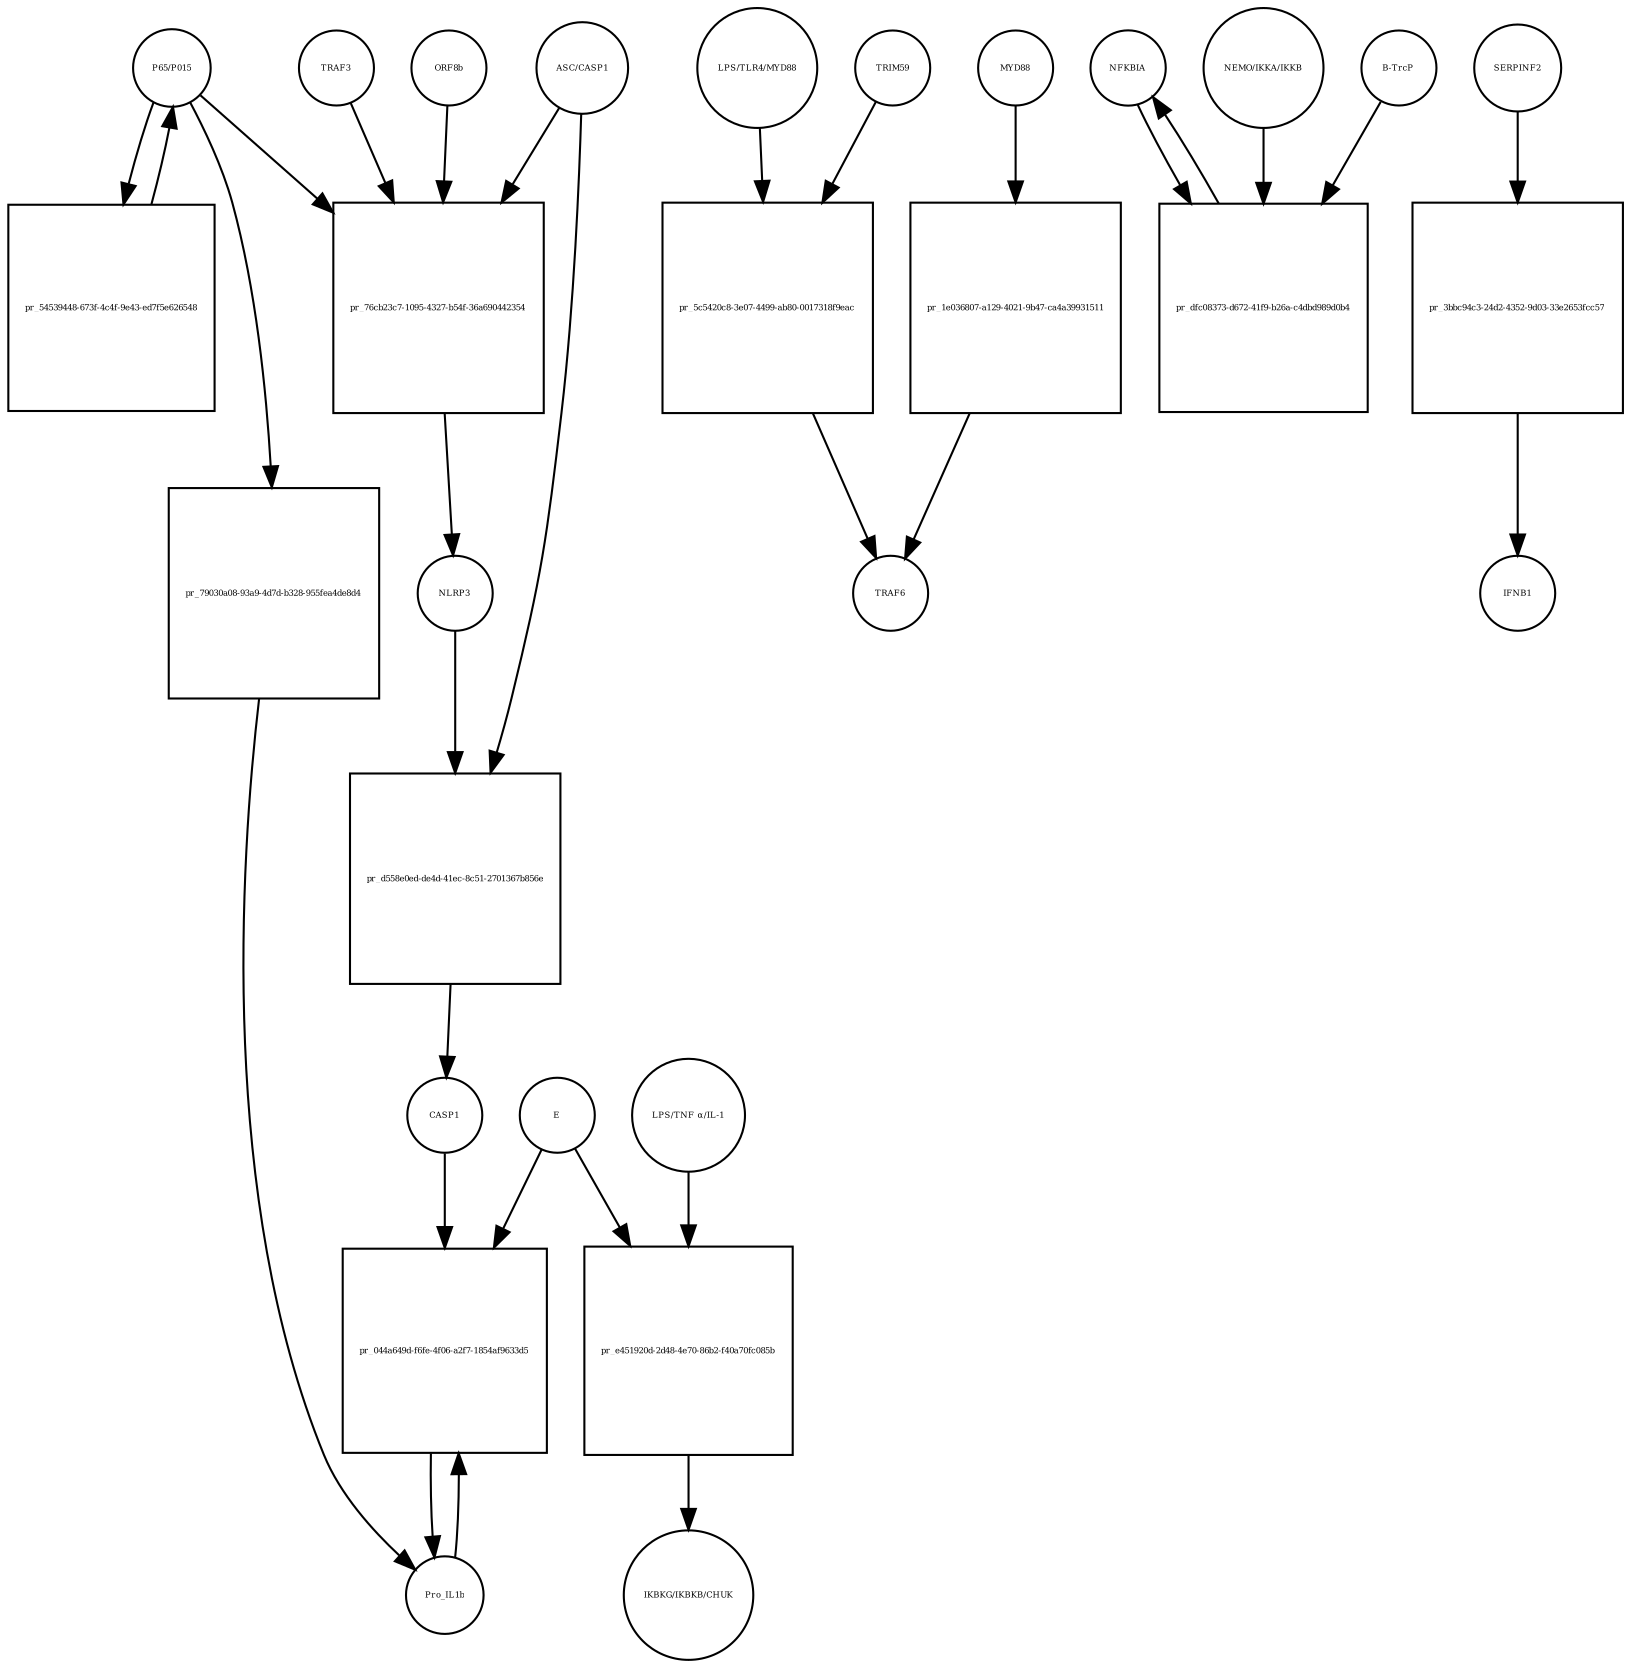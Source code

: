 strict digraph  {
TRAF3 [annotation=urn_miriam_hgnc_12033, bipartite=0, cls=macromolecule, fontsize=4, label=TRAF3, shape=circle];
"pr_76cb23c7-1095-4327-b54f-36a690442354" [annotation="", bipartite=1, cls=process, fontsize=4, label="pr_76cb23c7-1095-4327-b54f-36a690442354", shape=square];
NLRP3 [annotation=urn_miriam_hgnc_16400, bipartite=0, cls=macromolecule, fontsize=4, label=NLRP3, shape=circle];
"ASC/CASP1" [annotation="", bipartite=0, cls=complex, fontsize=4, label="ASC/CASP1", shape=circle];
"P65/P015" [annotation="urn_miriam_hgnc_9955|urn_miriam_hgnc_7794", bipartite=0, cls=complex, fontsize=4, label="P65/P015", shape=circle];
ORF8b [annotation=urn_miriam_uniprot_Q6S8E2, bipartite=0, cls=macromolecule, fontsize=4, label=ORF8b, shape=circle];
"pr_d558e0ed-de4d-41ec-8c51-2701367b856e" [annotation="", bipartite=1, cls=process, fontsize=4, label="pr_d558e0ed-de4d-41ec-8c51-2701367b856e", shape=square];
CASP1 [annotation=urn_miriam_hgnc_1499, bipartite=0, cls=macromolecule, fontsize=4, label=CASP1, shape=circle];
"pr_54539448-673f-4c4f-9e43-ed7f5e626548" [annotation="", bipartite=1, cls=process, fontsize=4, label="pr_54539448-673f-4c4f-9e43-ed7f5e626548", shape=square];
"LPS/TLR4/MYD88" [annotation="urn_miriam_hgnc_6121|urn_miriam_hgnc_11850|urn_miriam_hgnc_7562", bipartite=0, cls=complex, fontsize=4, label="LPS/TLR4/MYD88", shape=circle];
"pr_5c5420c8-3e07-4499-ab80-0017318f9eac" [annotation="", bipartite=1, cls=process, fontsize=4, label="pr_5c5420c8-3e07-4499-ab80-0017318f9eac", shape=square];
TRAF6 [annotation=urn_miriam_hgnc_12036, bipartite=0, cls=macromolecule, fontsize=4, label=TRAF6, shape=circle];
TRIM59 [annotation=urn_miriam_pubmed_22588174, bipartite=0, cls=macromolecule, fontsize=4, label=TRIM59, shape=circle];
MYD88 [annotation=urn_miriam_hgnc_7562, bipartite=0, cls=macromolecule, fontsize=4, label=MYD88, shape=circle];
"pr_1e036807-a129-4021-9b47-ca4a39931511" [annotation="", bipartite=1, cls=process, fontsize=4, label="pr_1e036807-a129-4021-9b47-ca4a39931511", shape=square];
NFKBIA [annotation=urn_miriam_hgnc_7797, bipartite=0, cls=macromolecule, fontsize=4, label=NFKBIA, shape=circle];
"pr_dfc08373-d672-41f9-b26a-c4dbd989d0b4" [annotation="", bipartite=1, cls=process, fontsize=4, label="pr_dfc08373-d672-41f9-b26a-c4dbd989d0b4", shape=square];
"NEMO/IKKA/IKKB" [annotation="urn_miriam_hgnc_5961|urn_miriam_hgnc_5960|urn_miriam_hgnc_1974", bipartite=0, cls=complex, fontsize=4, label="NEMO/IKKA/IKKB", shape=circle];
"B-TrcP" [annotation=urn_miriam_hgnc_1144, bipartite=0, cls=macromolecule, fontsize=4, label="B-TrcP", shape=circle];
"LPS/TNF α/IL-1" [annotation="urn_miriam_hgnc_6121|urn_miriam_hgnc_11892|urn_miriam_hgnc_5991", bipartite=0, cls=complex, fontsize=4, label="LPS/TNF α/IL-1", shape=circle];
"pr_e451920d-2d48-4e70-86b2-f40a70fc085b" [annotation="", bipartite=1, cls=process, fontsize=4, label="pr_e451920d-2d48-4e70-86b2-f40a70fc085b", shape=square];
E [annotation=urn_miriam_ncbiprotein_1796318600, bipartite=0, cls=macromolecule, fontsize=4, label=E, shape=circle];
"IKBKG/IKBKB/CHUK" [annotation="urn_miriam_hgnc_5961|urn_miriam_hgnc_5960|urn_miriam_hgnc_1974", bipartite=0, cls=complex, fontsize=4, label="IKBKG/IKBKB/CHUK", shape=circle];
Pro_IL1b [annotation=urn_miriam_hgnc_5992, bipartite=0, cls=macromolecule, fontsize=4, label=Pro_IL1b, shape=circle];
"pr_044a649d-f6fe-4f06-a2f7-1854af9633d5" [annotation="", bipartite=1, cls=process, fontsize=4, label="pr_044a649d-f6fe-4f06-a2f7-1854af9633d5", shape=square];
SERPINF2 [annotation=urn_miriam_hgnc_9075, bipartite=0, cls=macromolecule, fontsize=4, label=SERPINF2, shape=circle];
"pr_3bbc94c3-24d2-4352-9d03-33e2653fcc57" [annotation="", bipartite=1, cls=process, fontsize=4, label="pr_3bbc94c3-24d2-4352-9d03-33e2653fcc57", shape=square];
IFNB1 [annotation=urn_miriam_pubmed_5434, bipartite=0, cls=macromolecule, fontsize=4, label=IFNB1, shape=circle];
"pr_79030a08-93a9-4d7d-b328-955fea4de8d4" [annotation="", bipartite=1, cls=process, fontsize=4, label="pr_79030a08-93a9-4d7d-b328-955fea4de8d4", shape=square];
TRAF3 -> "pr_76cb23c7-1095-4327-b54f-36a690442354"  [annotation="", interaction_type=consumption];
"pr_76cb23c7-1095-4327-b54f-36a690442354" -> NLRP3  [annotation="", interaction_type=production];
NLRP3 -> "pr_d558e0ed-de4d-41ec-8c51-2701367b856e"  [annotation=urn_miriam_pubmed_31034780, interaction_type=catalysis];
"ASC/CASP1" -> "pr_76cb23c7-1095-4327-b54f-36a690442354"  [annotation="", interaction_type=consumption];
"ASC/CASP1" -> "pr_d558e0ed-de4d-41ec-8c51-2701367b856e"  [annotation="", interaction_type=consumption];
"P65/P015" -> "pr_76cb23c7-1095-4327-b54f-36a690442354"  [annotation="", interaction_type=consumption];
"P65/P015" -> "pr_54539448-673f-4c4f-9e43-ed7f5e626548"  [annotation="", interaction_type=consumption];
"P65/P015" -> "pr_79030a08-93a9-4d7d-b328-955fea4de8d4"  [annotation="", interaction_type=consumption];
ORF8b -> "pr_76cb23c7-1095-4327-b54f-36a690442354"  [annotation="", interaction_type=consumption];
"pr_d558e0ed-de4d-41ec-8c51-2701367b856e" -> CASP1  [annotation="", interaction_type=production];
CASP1 -> "pr_044a649d-f6fe-4f06-a2f7-1854af9633d5"  [annotation=urn_miriam_pubmed_31034780, interaction_type=catalysis];
"pr_54539448-673f-4c4f-9e43-ed7f5e626548" -> "P65/P015"  [annotation="", interaction_type=production];
"LPS/TLR4/MYD88" -> "pr_5c5420c8-3e07-4499-ab80-0017318f9eac"  [annotation="", interaction_type=consumption];
"pr_5c5420c8-3e07-4499-ab80-0017318f9eac" -> TRAF6  [annotation="", interaction_type=production];
TRIM59 -> "pr_5c5420c8-3e07-4499-ab80-0017318f9eac"  [annotation="urn_miriam_pubmed_23758787|urn_miriam_pubmed_22588174", interaction_type=inhibition];
MYD88 -> "pr_1e036807-a129-4021-9b47-ca4a39931511"  [annotation="", interaction_type=consumption];
"pr_1e036807-a129-4021-9b47-ca4a39931511" -> TRAF6  [annotation="", interaction_type=production];
NFKBIA -> "pr_dfc08373-d672-41f9-b26a-c4dbd989d0b4"  [annotation="", interaction_type=consumption];
"pr_dfc08373-d672-41f9-b26a-c4dbd989d0b4" -> NFKBIA  [annotation="", interaction_type=production];
"NEMO/IKKA/IKKB" -> "pr_dfc08373-d672-41f9-b26a-c4dbd989d0b4"  [annotation=urn_miriam_pubmed_21135871, interaction_type=catalysis];
"B-TrcP" -> "pr_dfc08373-d672-41f9-b26a-c4dbd989d0b4"  [annotation=urn_miriam_pubmed_21135871, interaction_type=catalysis];
"LPS/TNF α/IL-1" -> "pr_e451920d-2d48-4e70-86b2-f40a70fc085b"  [annotation="", interaction_type=consumption];
"pr_e451920d-2d48-4e70-86b2-f40a70fc085b" -> "IKBKG/IKBKB/CHUK"  [annotation="", interaction_type=production];
E -> "pr_e451920d-2d48-4e70-86b2-f40a70fc085b"  [annotation="", interaction_type=consumption];
E -> "pr_044a649d-f6fe-4f06-a2f7-1854af9633d5"  [annotation=urn_miriam_pubmed_31034780, interaction_type=catalysis];
Pro_IL1b -> "pr_044a649d-f6fe-4f06-a2f7-1854af9633d5"  [annotation="", interaction_type=consumption];
"pr_044a649d-f6fe-4f06-a2f7-1854af9633d5" -> Pro_IL1b  [annotation="", interaction_type=production];
SERPINF2 -> "pr_3bbc94c3-24d2-4352-9d03-33e2653fcc57"  [annotation="", interaction_type=consumption];
"pr_3bbc94c3-24d2-4352-9d03-33e2653fcc57" -> IFNB1  [annotation="", interaction_type=production];
"pr_79030a08-93a9-4d7d-b328-955fea4de8d4" -> Pro_IL1b  [annotation="", interaction_type=production];
}
